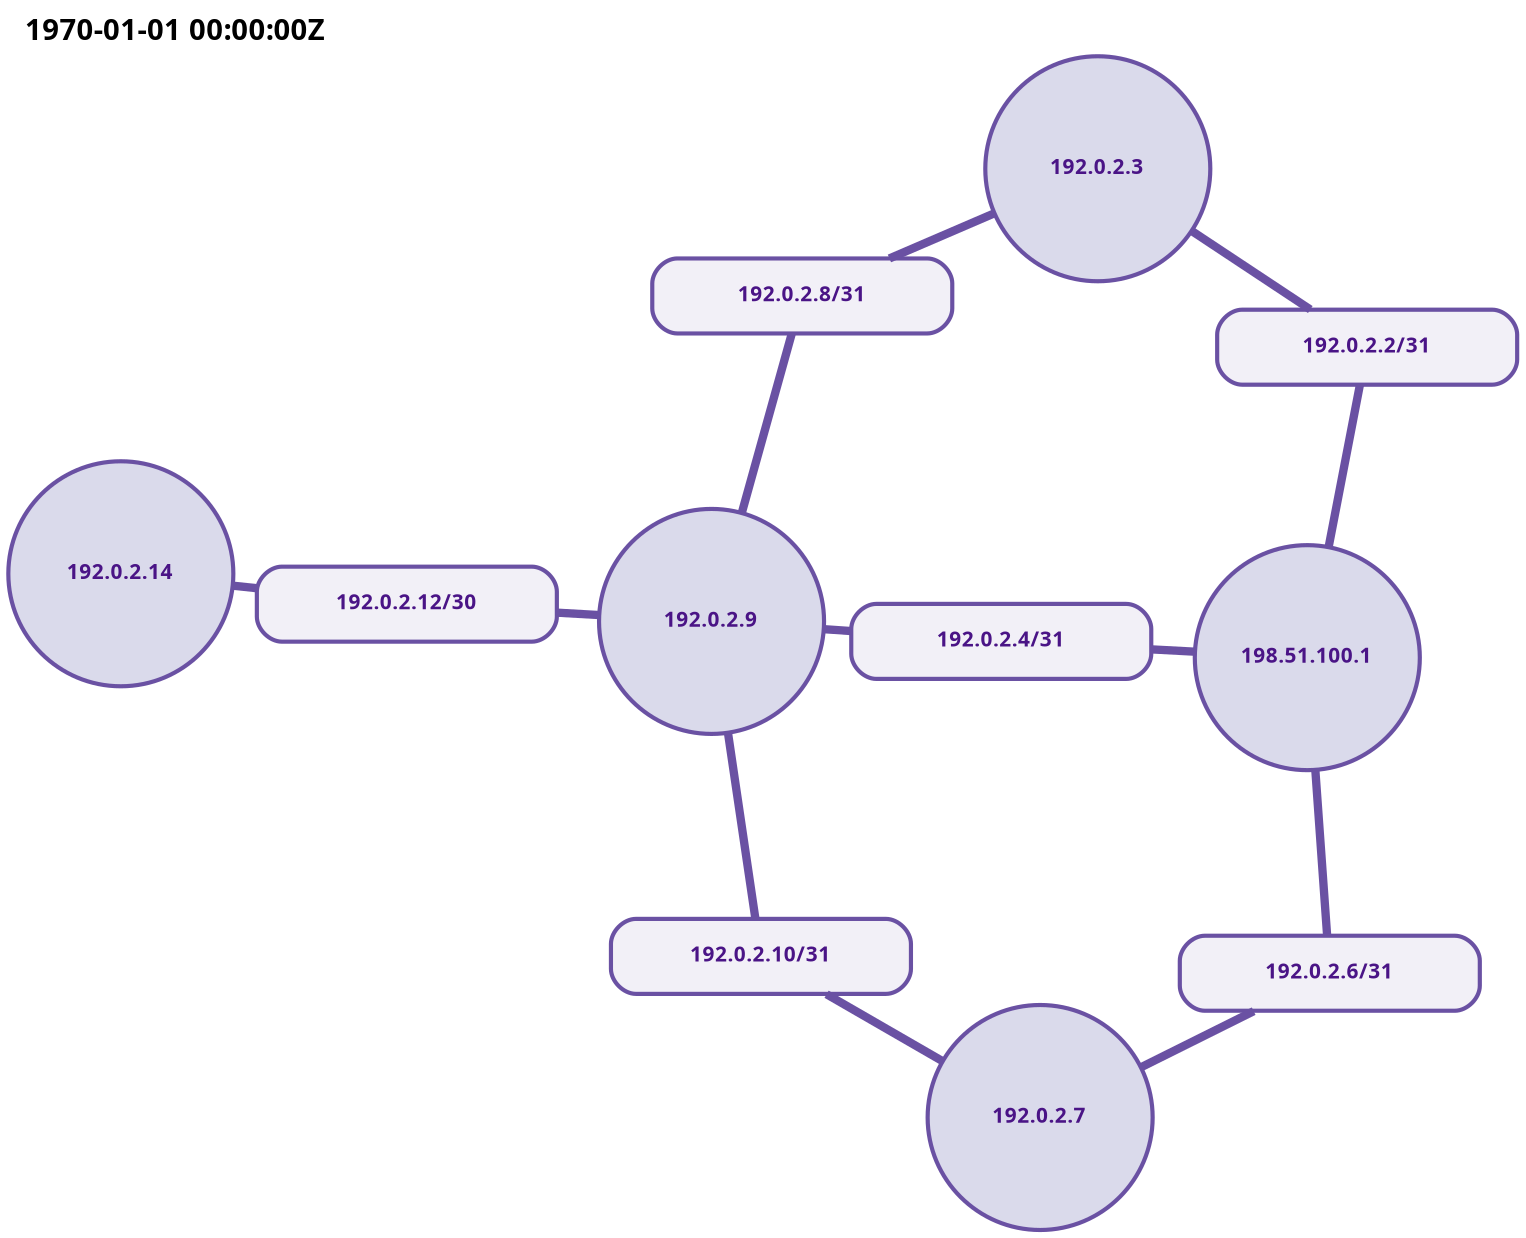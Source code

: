 graph G {
  graph [
    layout="neato"
    overlap=false
    label="1970-01-01 00:00:00Z"
    fontname="sans bold"
    labelloc=t
    labeljust=left
  ];

  node [
    style=filled
    penwidth=2
    colorscheme=purples7
    color=6
    fontname="sans bold"
    fontsize=10
    fontcolor=7
  ];

  edge [
    len=1
    penwidth=4
    colorscheme=purples7
    color=6
    labelfontname="sans bold"
    labelfontsize=8
    labelfontcolor=7
  ];

  // Routers

  "192.0.2.14" [label="192.0.2.14" shape=circle fillcolor=2 width=1.5];
  "192.0.2.3" [label="192.0.2.3" shape=circle fillcolor=2 width=1.5];
  "192.0.2.7" [label="192.0.2.7" shape=circle fillcolor=2 width=1.5];
  "192.0.2.9" [label="192.0.2.9" shape=circle fillcolor=2 width=1.5];
  "198.51.100.1" [label="198.51.100.1" shape=circle fillcolor=2 width=1.5];


  // Subnets

  "192.0.2.2/31" [fillcolor=1 shape=rect style="filled, rounded" width=2];
  "192.0.2.4/31" [fillcolor=1 shape=rect style="filled, rounded" width=2];
  "192.0.2.6/31" [fillcolor=1 shape=rect style="filled, rounded" width=2];
  "192.0.2.8/31" [fillcolor=1 shape=rect style="filled, rounded" width=2];
  "192.0.2.10/31" [fillcolor=1 shape=rect style="filled, rounded" width=2];
  "192.0.2.12/30" [fillcolor=1 shape=rect style="filled, rounded" width=2];


  // Edges

  "192.0.2.14" -- "192.0.2.12/30";
  "192.0.2.3" -- "192.0.2.2/31";
  "192.0.2.3" -- "192.0.2.8/31";
  "192.0.2.7" -- "192.0.2.6/31";
  "192.0.2.7" -- "192.0.2.10/31";
  "192.0.2.9" -- "192.0.2.4/31";
  "192.0.2.9" -- "192.0.2.8/31";
  "192.0.2.9" -- "192.0.2.10/31";
  "192.0.2.9" -- "192.0.2.12/30";
  "198.51.100.1" -- "192.0.2.2/31";
  "198.51.100.1" -- "192.0.2.4/31";
  "198.51.100.1" -- "192.0.2.6/31";

}
